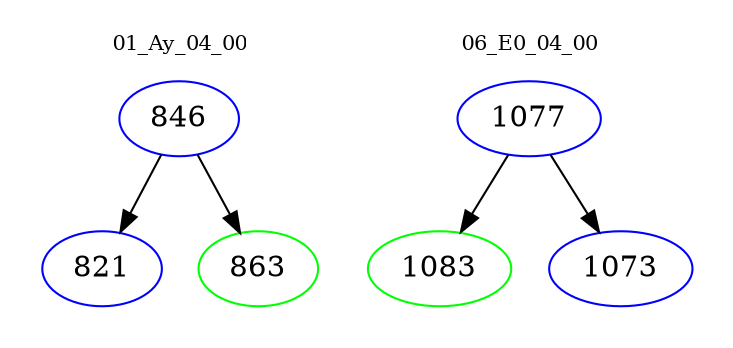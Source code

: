 digraph{
subgraph cluster_0 {
color = white
label = "01_Ay_04_00";
fontsize=10;
T0_846 [label="846", color="blue"]
T0_846 -> T0_821 [color="black"]
T0_821 [label="821", color="blue"]
T0_846 -> T0_863 [color="black"]
T0_863 [label="863", color="green"]
}
subgraph cluster_1 {
color = white
label = "06_E0_04_00";
fontsize=10;
T1_1077 [label="1077", color="blue"]
T1_1077 -> T1_1083 [color="black"]
T1_1083 [label="1083", color="green"]
T1_1077 -> T1_1073 [color="black"]
T1_1073 [label="1073", color="blue"]
}
}
